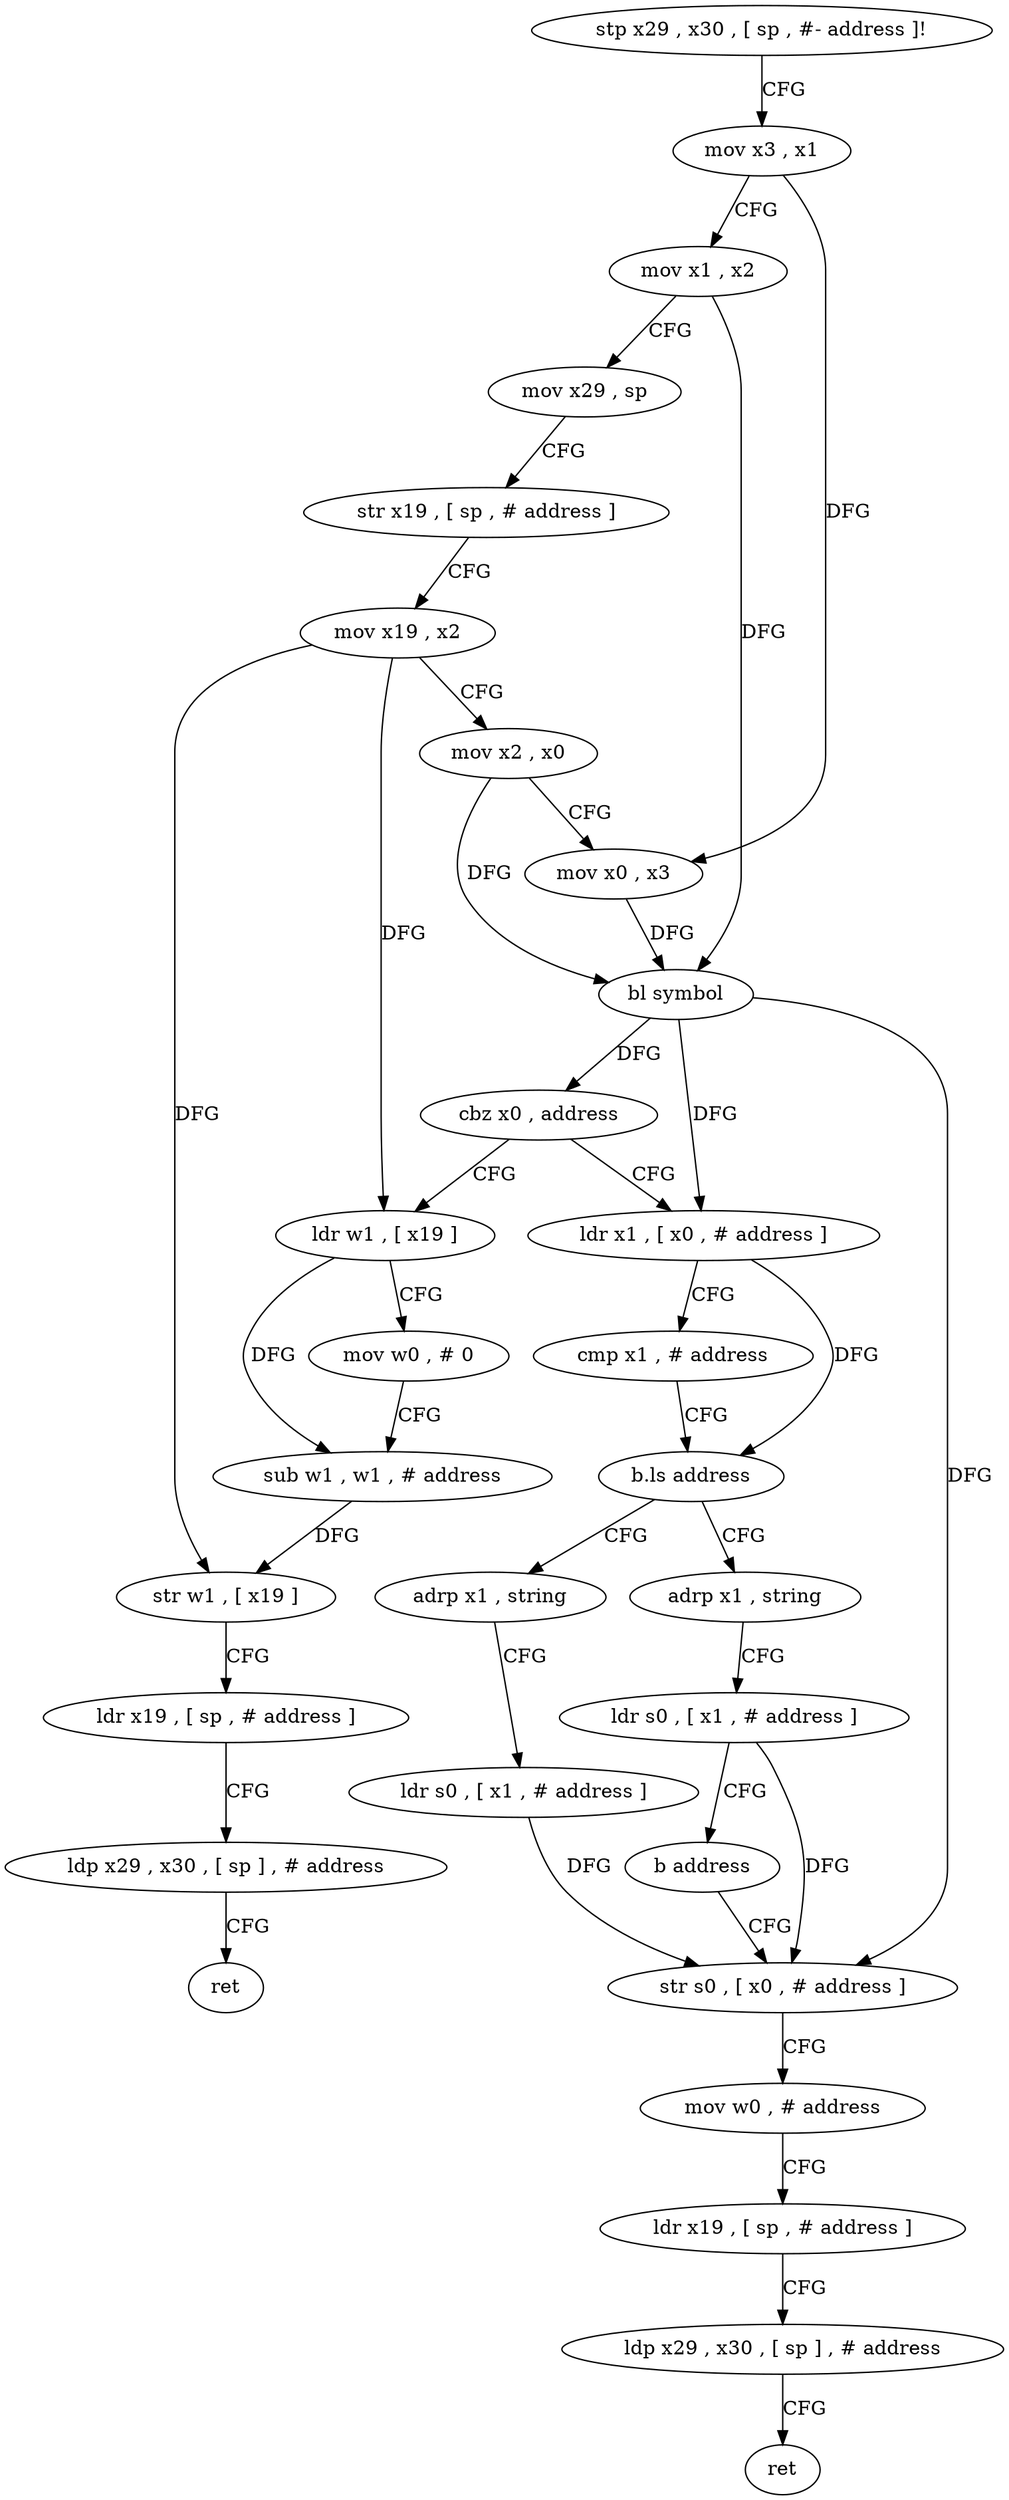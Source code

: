 digraph "func" {
"4246888" [label = "stp x29 , x30 , [ sp , #- address ]!" ]
"4246892" [label = "mov x3 , x1" ]
"4246896" [label = "mov x1 , x2" ]
"4246900" [label = "mov x29 , sp" ]
"4246904" [label = "str x19 , [ sp , # address ]" ]
"4246908" [label = "mov x19 , x2" ]
"4246912" [label = "mov x2 , x0" ]
"4246916" [label = "mov x0 , x3" ]
"4246920" [label = "bl symbol" ]
"4246924" [label = "cbz x0 , address" ]
"4246984" [label = "ldr w1 , [ x19 ]" ]
"4246928" [label = "ldr x1 , [ x0 , # address ]" ]
"4246988" [label = "mov w0 , # 0" ]
"4246992" [label = "sub w1 , w1 , # address" ]
"4246996" [label = "str w1 , [ x19 ]" ]
"4247000" [label = "ldr x19 , [ sp , # address ]" ]
"4247004" [label = "ldp x29 , x30 , [ sp ] , # address" ]
"4247008" [label = "ret" ]
"4246932" [label = "cmp x1 , # address" ]
"4246936" [label = "b.ls address" ]
"4246968" [label = "adrp x1 , string" ]
"4246940" [label = "adrp x1 , string" ]
"4246972" [label = "ldr s0 , [ x1 , # address ]" ]
"4246976" [label = "b address" ]
"4246948" [label = "str s0 , [ x0 , # address ]" ]
"4246944" [label = "ldr s0 , [ x1 , # address ]" ]
"4246952" [label = "mov w0 , # address" ]
"4246956" [label = "ldr x19 , [ sp , # address ]" ]
"4246960" [label = "ldp x29 , x30 , [ sp ] , # address" ]
"4246964" [label = "ret" ]
"4246888" -> "4246892" [ label = "CFG" ]
"4246892" -> "4246896" [ label = "CFG" ]
"4246892" -> "4246916" [ label = "DFG" ]
"4246896" -> "4246900" [ label = "CFG" ]
"4246896" -> "4246920" [ label = "DFG" ]
"4246900" -> "4246904" [ label = "CFG" ]
"4246904" -> "4246908" [ label = "CFG" ]
"4246908" -> "4246912" [ label = "CFG" ]
"4246908" -> "4246984" [ label = "DFG" ]
"4246908" -> "4246996" [ label = "DFG" ]
"4246912" -> "4246916" [ label = "CFG" ]
"4246912" -> "4246920" [ label = "DFG" ]
"4246916" -> "4246920" [ label = "DFG" ]
"4246920" -> "4246924" [ label = "DFG" ]
"4246920" -> "4246928" [ label = "DFG" ]
"4246920" -> "4246948" [ label = "DFG" ]
"4246924" -> "4246984" [ label = "CFG" ]
"4246924" -> "4246928" [ label = "CFG" ]
"4246984" -> "4246988" [ label = "CFG" ]
"4246984" -> "4246992" [ label = "DFG" ]
"4246928" -> "4246932" [ label = "CFG" ]
"4246928" -> "4246936" [ label = "DFG" ]
"4246988" -> "4246992" [ label = "CFG" ]
"4246992" -> "4246996" [ label = "DFG" ]
"4246996" -> "4247000" [ label = "CFG" ]
"4247000" -> "4247004" [ label = "CFG" ]
"4247004" -> "4247008" [ label = "CFG" ]
"4246932" -> "4246936" [ label = "CFG" ]
"4246936" -> "4246968" [ label = "CFG" ]
"4246936" -> "4246940" [ label = "CFG" ]
"4246968" -> "4246972" [ label = "CFG" ]
"4246940" -> "4246944" [ label = "CFG" ]
"4246972" -> "4246976" [ label = "CFG" ]
"4246972" -> "4246948" [ label = "DFG" ]
"4246976" -> "4246948" [ label = "CFG" ]
"4246948" -> "4246952" [ label = "CFG" ]
"4246944" -> "4246948" [ label = "DFG" ]
"4246952" -> "4246956" [ label = "CFG" ]
"4246956" -> "4246960" [ label = "CFG" ]
"4246960" -> "4246964" [ label = "CFG" ]
}
